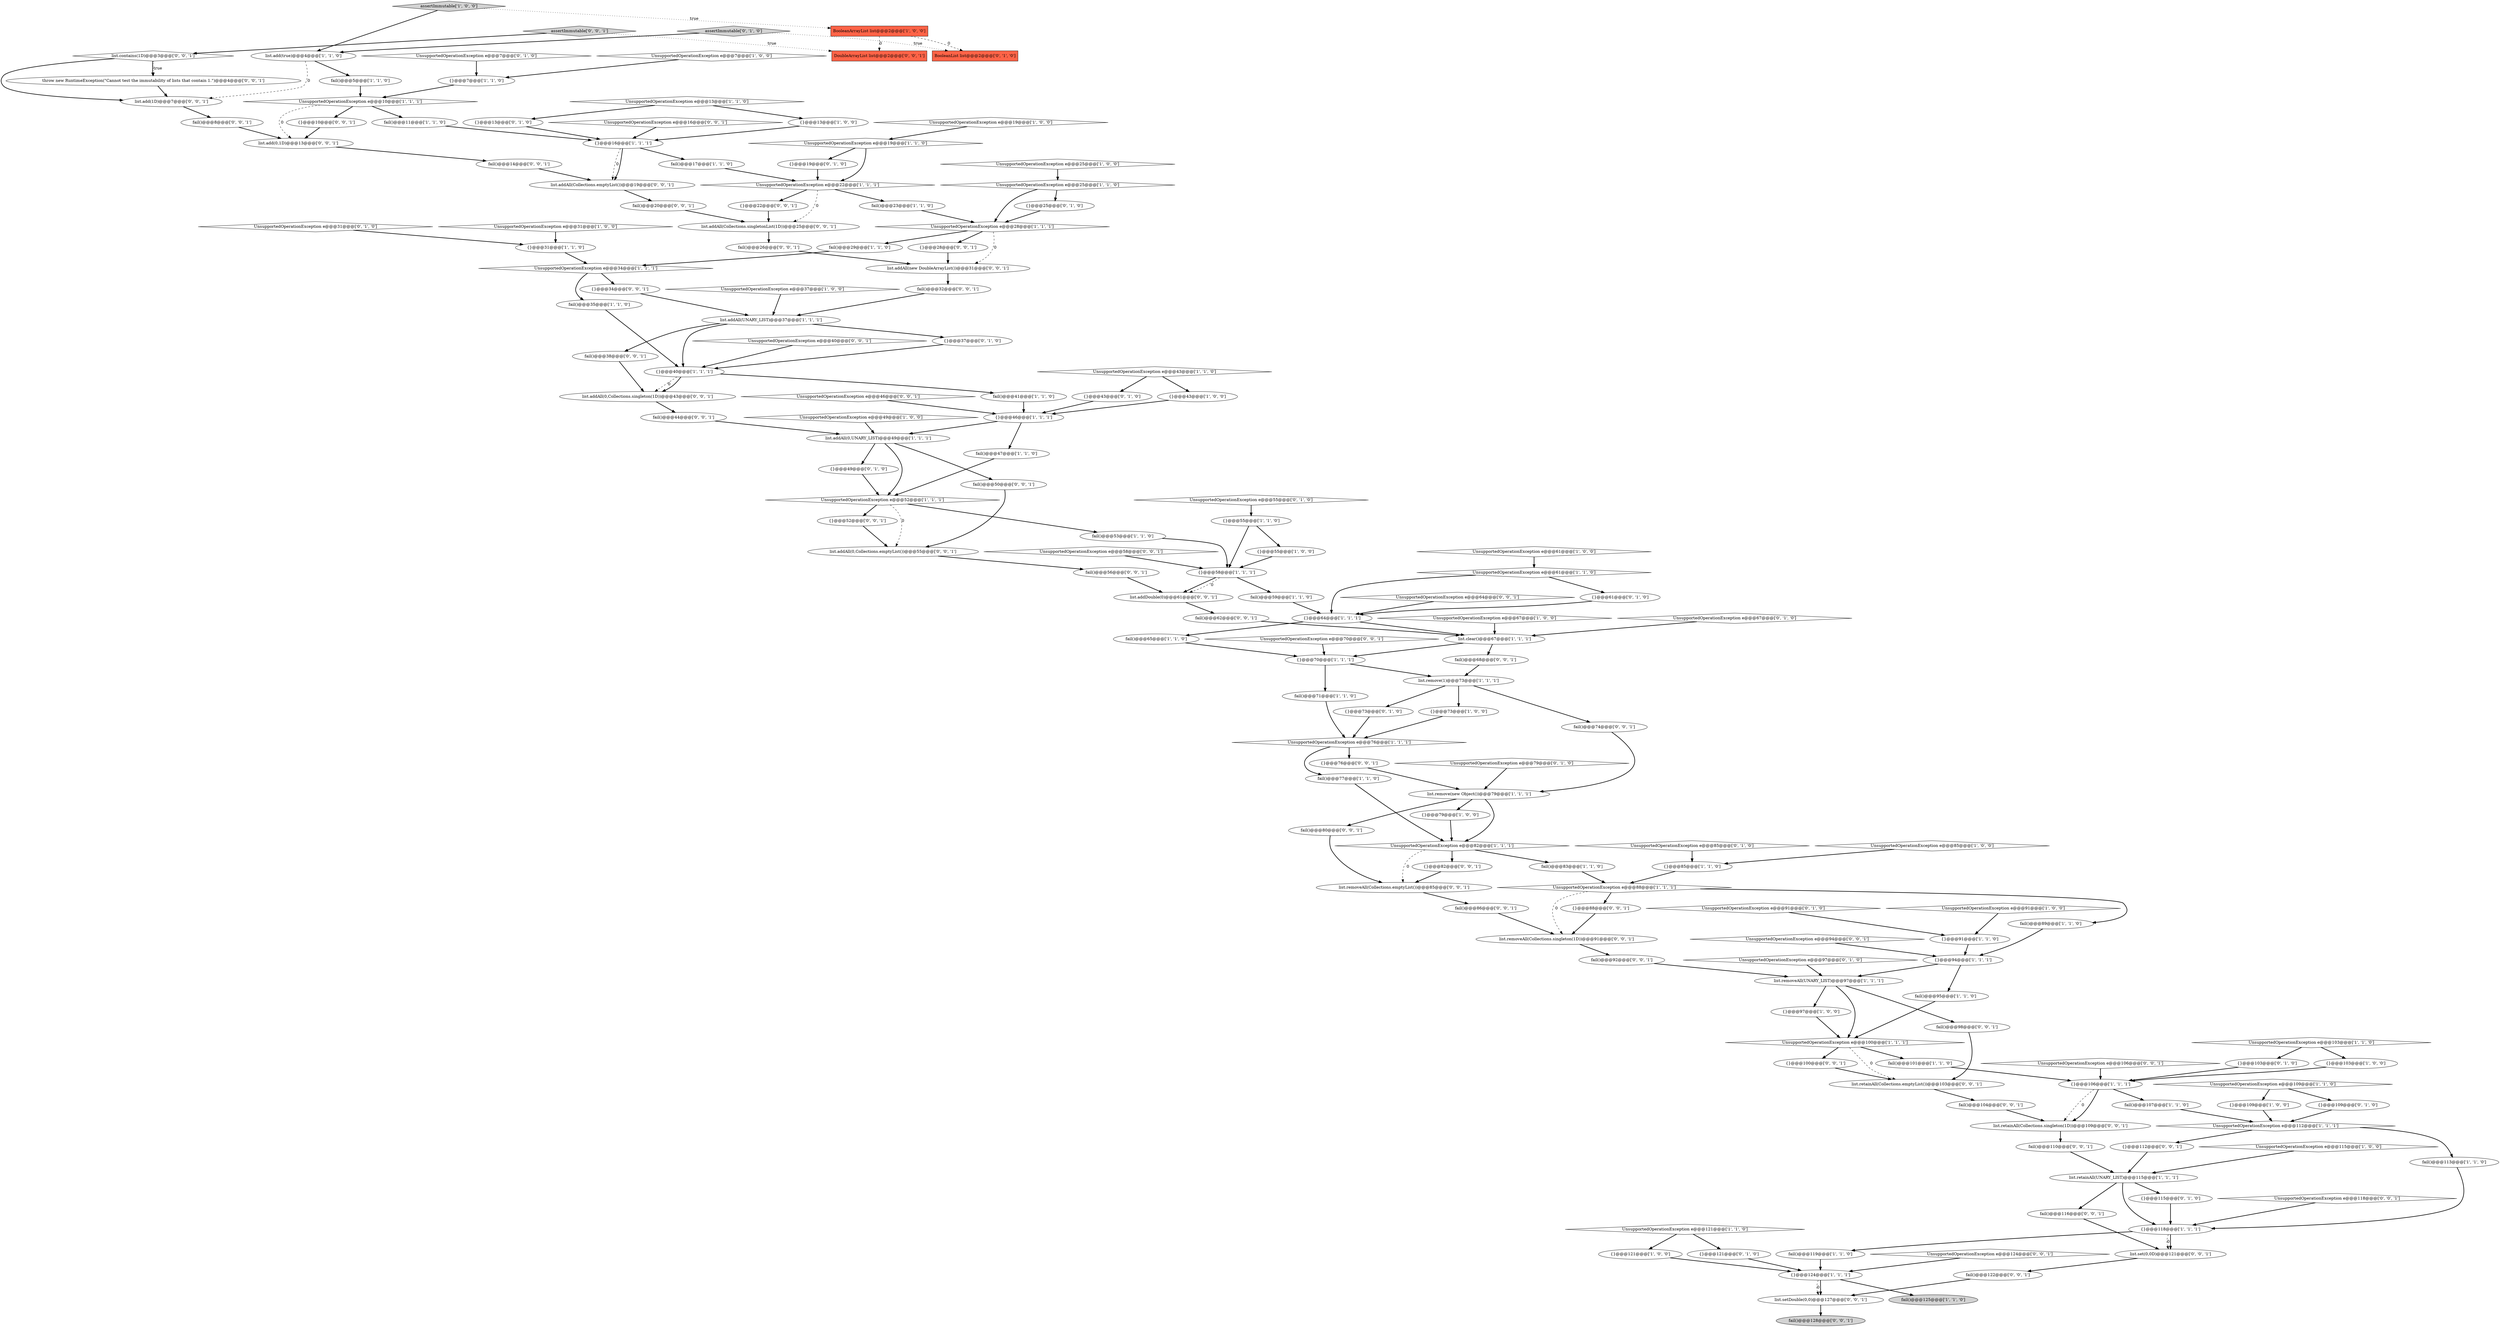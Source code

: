 digraph {
16 [style = filled, label = "UnsupportedOperationException e@@@31@@@['1', '0', '0']", fillcolor = white, shape = diamond image = "AAA0AAABBB1BBB"];
47 [style = filled, label = "UnsupportedOperationException e@@@103@@@['1', '1', '0']", fillcolor = white, shape = diamond image = "AAA0AAABBB1BBB"];
37 [style = filled, label = "UnsupportedOperationException e@@@28@@@['1', '1', '1']", fillcolor = white, shape = diamond image = "AAA0AAABBB1BBB"];
127 [style = filled, label = "fail()@@@14@@@['0', '0', '1']", fillcolor = white, shape = ellipse image = "AAA0AAABBB3BBB"];
82 [style = filled, label = "fail()@@@107@@@['1', '1', '0']", fillcolor = white, shape = ellipse image = "AAA0AAABBB1BBB"];
133 [style = filled, label = "UnsupportedOperationException e@@@58@@@['0', '0', '1']", fillcolor = white, shape = diamond image = "AAA0AAABBB3BBB"];
39 [style = filled, label = "fail()@@@59@@@['1', '1', '0']", fillcolor = white, shape = ellipse image = "AAA0AAABBB1BBB"];
102 [style = filled, label = "{}@@@25@@@['0', '1', '0']", fillcolor = white, shape = ellipse image = "AAA0AAABBB2BBB"];
73 [style = filled, label = "{}@@@121@@@['1', '0', '0']", fillcolor = white, shape = ellipse image = "AAA0AAABBB1BBB"];
84 [style = filled, label = "{}@@@13@@@['0', '1', '0']", fillcolor = white, shape = ellipse image = "AAA0AAABBB2BBB"];
83 [style = filled, label = "{}@@@64@@@['1', '1', '1']", fillcolor = white, shape = ellipse image = "AAA0AAABBB1BBB"];
55 [style = filled, label = "{}@@@7@@@['1', '1', '0']", fillcolor = white, shape = ellipse image = "AAA0AAABBB1BBB"];
17 [style = filled, label = "UnsupportedOperationException e@@@19@@@['1', '0', '0']", fillcolor = white, shape = diamond image = "AAA0AAABBB1BBB"];
29 [style = filled, label = "UnsupportedOperationException e@@@91@@@['1', '0', '0']", fillcolor = white, shape = diamond image = "AAA0AAABBB1BBB"];
123 [style = filled, label = "list.retainAll(Collections.singleton(1D))@@@109@@@['0', '0', '1']", fillcolor = white, shape = ellipse image = "AAA0AAABBB3BBB"];
103 [style = filled, label = "BooleanList list@@@2@@@['0', '1', '0']", fillcolor = tomato, shape = box image = "AAA1AAABBB2BBB"];
113 [style = filled, label = "{}@@@34@@@['0', '0', '1']", fillcolor = white, shape = ellipse image = "AAA0AAABBB3BBB"];
160 [style = filled, label = "{}@@@22@@@['0', '0', '1']", fillcolor = white, shape = ellipse image = "AAA0AAABBB3BBB"];
49 [style = filled, label = "{}@@@16@@@['1', '1', '1']", fillcolor = white, shape = ellipse image = "AAA0AAABBB1BBB"];
44 [style = filled, label = "UnsupportedOperationException e@@@61@@@['1', '0', '0']", fillcolor = white, shape = diamond image = "AAA0AAABBB1BBB"];
124 [style = filled, label = "list.set(0,0D)@@@121@@@['0', '0', '1']", fillcolor = white, shape = ellipse image = "AAA0AAABBB3BBB"];
126 [style = filled, label = "fail()@@@44@@@['0', '0', '1']", fillcolor = white, shape = ellipse image = "AAA0AAABBB3BBB"];
79 [style = filled, label = "list.removeAll(UNARY_LIST)@@@97@@@['1', '1', '1']", fillcolor = white, shape = ellipse image = "AAA0AAABBB1BBB"];
81 [style = filled, label = "UnsupportedOperationException e@@@61@@@['1', '1', '0']", fillcolor = white, shape = diamond image = "AAA0AAABBB1BBB"];
153 [style = filled, label = "fail()@@@110@@@['0', '0', '1']", fillcolor = white, shape = ellipse image = "AAA0AAABBB3BBB"];
142 [style = filled, label = "fail()@@@98@@@['0', '0', '1']", fillcolor = white, shape = ellipse image = "AAA0AAABBB3BBB"];
41 [style = filled, label = "{}@@@118@@@['1', '1', '1']", fillcolor = white, shape = ellipse image = "AAA0AAABBB1BBB"];
107 [style = filled, label = "{}@@@100@@@['0', '0', '1']", fillcolor = white, shape = ellipse image = "AAA0AAABBB3BBB"];
138 [style = filled, label = "{}@@@28@@@['0', '0', '1']", fillcolor = white, shape = ellipse image = "AAA0AAABBB3BBB"];
149 [style = filled, label = "DoubleArrayList list@@@2@@@['0', '0', '1']", fillcolor = tomato, shape = box image = "AAA0AAABBB3BBB"];
161 [style = filled, label = "fail()@@@32@@@['0', '0', '1']", fillcolor = white, shape = ellipse image = "AAA0AAABBB3BBB"];
46 [style = filled, label = "{}@@@70@@@['1', '1', '1']", fillcolor = white, shape = ellipse image = "AAA0AAABBB1BBB"];
21 [style = filled, label = "fail()@@@53@@@['1', '1', '0']", fillcolor = white, shape = ellipse image = "AAA0AAABBB1BBB"];
23 [style = filled, label = "{}@@@73@@@['1', '0', '0']", fillcolor = white, shape = ellipse image = "AAA0AAABBB1BBB"];
159 [style = filled, label = "list.add(1D)@@@7@@@['0', '0', '1']", fillcolor = white, shape = ellipse image = "AAA0AAABBB3BBB"];
18 [style = filled, label = "UnsupportedOperationException e@@@25@@@['1', '0', '0']", fillcolor = white, shape = diamond image = "AAA0AAABBB1BBB"];
75 [style = filled, label = "UnsupportedOperationException e@@@121@@@['1', '1', '0']", fillcolor = white, shape = diamond image = "AAA0AAABBB1BBB"];
42 [style = filled, label = "list.remove(new Object())@@@79@@@['1', '1', '1']", fillcolor = white, shape = ellipse image = "AAA0AAABBB1BBB"];
116 [style = filled, label = "{}@@@76@@@['0', '0', '1']", fillcolor = white, shape = ellipse image = "AAA0AAABBB3BBB"];
105 [style = filled, label = "UnsupportedOperationException e@@@79@@@['0', '1', '0']", fillcolor = white, shape = diamond image = "AAA0AAABBB2BBB"];
59 [style = filled, label = "UnsupportedOperationException e@@@37@@@['1', '0', '0']", fillcolor = white, shape = diamond image = "AAA0AAABBB1BBB"];
87 [style = filled, label = "UnsupportedOperationException e@@@91@@@['0', '1', '0']", fillcolor = white, shape = diamond image = "AAA0AAABBB2BBB"];
1 [style = filled, label = "fail()@@@113@@@['1', '1', '0']", fillcolor = white, shape = ellipse image = "AAA0AAABBB1BBB"];
5 [style = filled, label = "fail()@@@29@@@['1', '1', '0']", fillcolor = white, shape = ellipse image = "AAA0AAABBB1BBB"];
128 [style = filled, label = "UnsupportedOperationException e@@@94@@@['0', '0', '1']", fillcolor = white, shape = diamond image = "AAA0AAABBB3BBB"];
14 [style = filled, label = "{}@@@109@@@['1', '0', '0']", fillcolor = white, shape = ellipse image = "AAA0AAABBB1BBB"];
114 [style = filled, label = "UnsupportedOperationException e@@@46@@@['0', '0', '1']", fillcolor = white, shape = diamond image = "AAA0AAABBB3BBB"];
146 [style = filled, label = "fail()@@@68@@@['0', '0', '1']", fillcolor = white, shape = ellipse image = "AAA0AAABBB3BBB"];
158 [style = filled, label = "list.addDouble(0)@@@61@@@['0', '0', '1']", fillcolor = white, shape = ellipse image = "AAA0AAABBB3BBB"];
70 [style = filled, label = "fail()@@@11@@@['1', '1', '0']", fillcolor = white, shape = ellipse image = "AAA0AAABBB1BBB"];
129 [style = filled, label = "list.addAll(new DoubleArrayList())@@@31@@@['0', '0', '1']", fillcolor = white, shape = ellipse image = "AAA0AAABBB3BBB"];
85 [style = filled, label = "{}@@@43@@@['0', '1', '0']", fillcolor = white, shape = ellipse image = "AAA0AAABBB2BBB"];
77 [style = filled, label = "UnsupportedOperationException e@@@25@@@['1', '1', '0']", fillcolor = white, shape = diamond image = "AAA0AAABBB1BBB"];
148 [style = filled, label = "fail()@@@122@@@['0', '0', '1']", fillcolor = white, shape = ellipse image = "AAA0AAABBB3BBB"];
130 [style = filled, label = "fail()@@@92@@@['0', '0', '1']", fillcolor = white, shape = ellipse image = "AAA0AAABBB3BBB"];
56 [style = filled, label = "fail()@@@17@@@['1', '1', '0']", fillcolor = white, shape = ellipse image = "AAA0AAABBB1BBB"];
100 [style = filled, label = "{}@@@73@@@['0', '1', '0']", fillcolor = white, shape = ellipse image = "AAA0AAABBB2BBB"];
19 [style = filled, label = "UnsupportedOperationException e@@@34@@@['1', '1', '1']", fillcolor = white, shape = diamond image = "AAA0AAABBB1BBB"];
48 [style = filled, label = "UnsupportedOperationException e@@@115@@@['1', '0', '0']", fillcolor = white, shape = diamond image = "AAA0AAABBB1BBB"];
91 [style = filled, label = "{}@@@115@@@['0', '1', '0']", fillcolor = white, shape = ellipse image = "AAA0AAABBB2BBB"];
136 [style = filled, label = "list.addAll(0,Collections.singleton(1D))@@@43@@@['0', '0', '1']", fillcolor = white, shape = ellipse image = "AAA0AAABBB3BBB"];
125 [style = filled, label = "UnsupportedOperationException e@@@40@@@['0', '0', '1']", fillcolor = white, shape = diamond image = "AAA0AAABBB3BBB"];
144 [style = filled, label = "throw new RuntimeException(\"Cannot test the immutability of lists that contain 1.\")@@@4@@@['0', '0', '1']", fillcolor = white, shape = ellipse image = "AAA0AAABBB3BBB"];
40 [style = filled, label = "UnsupportedOperationException e@@@43@@@['1', '1', '0']", fillcolor = white, shape = diamond image = "AAA0AAABBB1BBB"];
131 [style = filled, label = "UnsupportedOperationException e@@@16@@@['0', '0', '1']", fillcolor = white, shape = diamond image = "AAA0AAABBB3BBB"];
152 [style = filled, label = "fail()@@@62@@@['0', '0', '1']", fillcolor = white, shape = ellipse image = "AAA0AAABBB3BBB"];
122 [style = filled, label = "UnsupportedOperationException e@@@64@@@['0', '0', '1']", fillcolor = white, shape = diamond image = "AAA0AAABBB3BBB"];
11 [style = filled, label = "fail()@@@41@@@['1', '1', '0']", fillcolor = white, shape = ellipse image = "AAA0AAABBB1BBB"];
117 [style = filled, label = "UnsupportedOperationException e@@@124@@@['0', '0', '1']", fillcolor = white, shape = diamond image = "AAA0AAABBB3BBB"];
162 [style = filled, label = "assertImmutable['0', '0', '1']", fillcolor = lightgray, shape = diamond image = "AAA0AAABBB3BBB"];
51 [style = filled, label = "{}@@@85@@@['1', '1', '0']", fillcolor = white, shape = ellipse image = "AAA0AAABBB1BBB"];
164 [style = filled, label = "fail()@@@104@@@['0', '0', '1']", fillcolor = white, shape = ellipse image = "AAA0AAABBB3BBB"];
121 [style = filled, label = "UnsupportedOperationException e@@@70@@@['0', '0', '1']", fillcolor = white, shape = diamond image = "AAA0AAABBB3BBB"];
78 [style = filled, label = "fail()@@@47@@@['1', '1', '0']", fillcolor = white, shape = ellipse image = "AAA0AAABBB1BBB"];
99 [style = filled, label = "UnsupportedOperationException e@@@55@@@['0', '1', '0']", fillcolor = white, shape = diamond image = "AAA0AAABBB2BBB"];
86 [style = filled, label = "{}@@@109@@@['0', '1', '0']", fillcolor = white, shape = ellipse image = "AAA0AAABBB2BBB"];
38 [style = filled, label = "fail()@@@5@@@['1', '1', '0']", fillcolor = white, shape = ellipse image = "AAA0AAABBB1BBB"];
92 [style = filled, label = "{}@@@61@@@['0', '1', '0']", fillcolor = white, shape = ellipse image = "AAA0AAABBB2BBB"];
10 [style = filled, label = "{}@@@13@@@['1', '0', '0']", fillcolor = white, shape = ellipse image = "AAA0AAABBB1BBB"];
31 [style = filled, label = "UnsupportedOperationException e@@@52@@@['1', '1', '1']", fillcolor = white, shape = diamond image = "AAA0AAABBB1BBB"];
61 [style = filled, label = "fail()@@@77@@@['1', '1', '0']", fillcolor = white, shape = ellipse image = "AAA0AAABBB1BBB"];
63 [style = filled, label = "{}@@@55@@@['1', '1', '0']", fillcolor = white, shape = ellipse image = "AAA0AAABBB1BBB"];
69 [style = filled, label = "{}@@@46@@@['1', '1', '1']", fillcolor = white, shape = ellipse image = "AAA0AAABBB1BBB"];
52 [style = filled, label = "fail()@@@89@@@['1', '1', '0']", fillcolor = white, shape = ellipse image = "AAA0AAABBB1BBB"];
60 [style = filled, label = "{}@@@58@@@['1', '1', '1']", fillcolor = white, shape = ellipse image = "AAA0AAABBB1BBB"];
88 [style = filled, label = "{}@@@49@@@['0', '1', '0']", fillcolor = white, shape = ellipse image = "AAA0AAABBB2BBB"];
7 [style = filled, label = "fail()@@@101@@@['1', '1', '0']", fillcolor = white, shape = ellipse image = "AAA0AAABBB1BBB"];
143 [style = filled, label = "list.contains(1D)@@@3@@@['0', '0', '1']", fillcolor = white, shape = diamond image = "AAA0AAABBB3BBB"];
93 [style = filled, label = "{}@@@103@@@['0', '1', '0']", fillcolor = white, shape = ellipse image = "AAA0AAABBB2BBB"];
6 [style = filled, label = "UnsupportedOperationException e@@@67@@@['1', '0', '0']", fillcolor = white, shape = diamond image = "AAA0AAABBB1BBB"];
97 [style = filled, label = "{}@@@19@@@['0', '1', '0']", fillcolor = white, shape = ellipse image = "AAA0AAABBB2BBB"];
95 [style = filled, label = "{}@@@37@@@['0', '1', '0']", fillcolor = white, shape = ellipse image = "AAA0AAABBB2BBB"];
150 [style = filled, label = "fail()@@@80@@@['0', '0', '1']", fillcolor = white, shape = ellipse image = "AAA0AAABBB3BBB"];
45 [style = filled, label = "fail()@@@125@@@['1', '1', '0']", fillcolor = lightgray, shape = ellipse image = "AAA0AAABBB1BBB"];
154 [style = filled, label = "list.addAll(Collections.emptyList())@@@19@@@['0', '0', '1']", fillcolor = white, shape = ellipse image = "AAA0AAABBB3BBB"];
120 [style = filled, label = "fail()@@@20@@@['0', '0', '1']", fillcolor = white, shape = ellipse image = "AAA0AAABBB3BBB"];
157 [style = filled, label = "fail()@@@86@@@['0', '0', '1']", fillcolor = white, shape = ellipse image = "AAA0AAABBB3BBB"];
135 [style = filled, label = "{}@@@10@@@['0', '0', '1']", fillcolor = white, shape = ellipse image = "AAA0AAABBB3BBB"];
111 [style = filled, label = "{}@@@82@@@['0', '0', '1']", fillcolor = white, shape = ellipse image = "AAA0AAABBB3BBB"];
119 [style = filled, label = "UnsupportedOperationException e@@@106@@@['0', '0', '1']", fillcolor = white, shape = diamond image = "AAA0AAABBB3BBB"];
57 [style = filled, label = "UnsupportedOperationException e@@@100@@@['1', '1', '1']", fillcolor = white, shape = diamond image = "AAA0AAABBB1BBB"];
43 [style = filled, label = "fail()@@@83@@@['1', '1', '0']", fillcolor = white, shape = ellipse image = "AAA0AAABBB1BBB"];
76 [style = filled, label = "list.addAll(UNARY_LIST)@@@37@@@['1', '1', '1']", fillcolor = white, shape = ellipse image = "AAA0AAABBB1BBB"];
0 [style = filled, label = "UnsupportedOperationException e@@@49@@@['1', '0', '0']", fillcolor = white, shape = diamond image = "AAA0AAABBB1BBB"];
3 [style = filled, label = "UnsupportedOperationException e@@@88@@@['1', '1', '1']", fillcolor = white, shape = diamond image = "AAA0AAABBB1BBB"];
26 [style = filled, label = "UnsupportedOperationException e@@@10@@@['1', '1', '1']", fillcolor = white, shape = diamond image = "AAA0AAABBB1BBB"];
4 [style = filled, label = "list.add(true)@@@4@@@['1', '1', '0']", fillcolor = white, shape = ellipse image = "AAA0AAABBB1BBB"];
58 [style = filled, label = "{}@@@40@@@['1', '1', '1']", fillcolor = white, shape = ellipse image = "AAA0AAABBB1BBB"];
109 [style = filled, label = "fail()@@@26@@@['0', '0', '1']", fillcolor = white, shape = ellipse image = "AAA0AAABBB3BBB"];
8 [style = filled, label = "UnsupportedOperationException e@@@7@@@['1', '0', '0']", fillcolor = white, shape = diamond image = "AAA0AAABBB1BBB"];
145 [style = filled, label = "list.add(0,1D)@@@13@@@['0', '0', '1']", fillcolor = white, shape = ellipse image = "AAA0AAABBB3BBB"];
22 [style = filled, label = "{}@@@79@@@['1', '0', '0']", fillcolor = white, shape = ellipse image = "AAA0AAABBB1BBB"];
147 [style = filled, label = "fail()@@@38@@@['0', '0', '1']", fillcolor = white, shape = ellipse image = "AAA0AAABBB3BBB"];
155 [style = filled, label = "UnsupportedOperationException e@@@118@@@['0', '0', '1']", fillcolor = white, shape = diamond image = "AAA0AAABBB3BBB"];
132 [style = filled, label = "{}@@@52@@@['0', '0', '1']", fillcolor = white, shape = ellipse image = "AAA0AAABBB3BBB"];
32 [style = filled, label = "fail()@@@23@@@['1', '1', '0']", fillcolor = white, shape = ellipse image = "AAA0AAABBB1BBB"];
96 [style = filled, label = "UnsupportedOperationException e@@@97@@@['0', '1', '0']", fillcolor = white, shape = diamond image = "AAA0AAABBB2BBB"];
98 [style = filled, label = "UnsupportedOperationException e@@@7@@@['0', '1', '0']", fillcolor = white, shape = diamond image = "AAA0AAABBB2BBB"];
106 [style = filled, label = "list.retainAll(Collections.emptyList())@@@103@@@['0', '0', '1']", fillcolor = white, shape = ellipse image = "AAA0AAABBB3BBB"];
34 [style = filled, label = "UnsupportedOperationException e@@@76@@@['1', '1', '1']", fillcolor = white, shape = diamond image = "AAA0AAABBB1BBB"];
72 [style = filled, label = "fail()@@@71@@@['1', '1', '0']", fillcolor = white, shape = ellipse image = "AAA0AAABBB1BBB"];
156 [style = filled, label = "fail()@@@128@@@['0', '0', '1']", fillcolor = lightgray, shape = ellipse image = "AAA0AAABBB3BBB"];
64 [style = filled, label = "UnsupportedOperationException e@@@112@@@['1', '1', '1']", fillcolor = white, shape = diamond image = "AAA0AAABBB1BBB"];
53 [style = filled, label = "assertImmutable['1', '0', '0']", fillcolor = lightgray, shape = diamond image = "AAA0AAABBB1BBB"];
108 [style = filled, label = "list.setDouble(0,0)@@@127@@@['0', '0', '1']", fillcolor = white, shape = ellipse image = "AAA0AAABBB3BBB"];
50 [style = filled, label = "{}@@@106@@@['1', '1', '1']", fillcolor = white, shape = ellipse image = "AAA0AAABBB1BBB"];
9 [style = filled, label = "fail()@@@65@@@['1', '1', '0']", fillcolor = white, shape = ellipse image = "AAA0AAABBB1BBB"];
25 [style = filled, label = "UnsupportedOperationException e@@@85@@@['1', '0', '0']", fillcolor = white, shape = diamond image = "AAA0AAABBB1BBB"];
110 [style = filled, label = "list.addAll(0,Collections.emptyList())@@@55@@@['0', '0', '1']", fillcolor = white, shape = ellipse image = "AAA0AAABBB3BBB"];
62 [style = filled, label = "{}@@@124@@@['1', '1', '1']", fillcolor = white, shape = ellipse image = "AAA0AAABBB1BBB"];
71 [style = filled, label = "list.retainAll(UNARY_LIST)@@@115@@@['1', '1', '1']", fillcolor = white, shape = ellipse image = "AAA0AAABBB1BBB"];
24 [style = filled, label = "fail()@@@119@@@['1', '1', '0']", fillcolor = white, shape = ellipse image = "AAA0AAABBB1BBB"];
137 [style = filled, label = "list.removeAll(Collections.singleton(1D))@@@91@@@['0', '0', '1']", fillcolor = white, shape = ellipse image = "AAA0AAABBB3BBB"];
74 [style = filled, label = "UnsupportedOperationException e@@@82@@@['1', '1', '1']", fillcolor = white, shape = diamond image = "AAA0AAABBB1BBB"];
68 [style = filled, label = "UnsupportedOperationException e@@@22@@@['1', '1', '1']", fillcolor = white, shape = diamond image = "AAA0AAABBB1BBB"];
134 [style = filled, label = "list.addAll(Collections.singletonList(1D))@@@25@@@['0', '0', '1']", fillcolor = white, shape = ellipse image = "AAA0AAABBB3BBB"];
80 [style = filled, label = "fail()@@@35@@@['1', '1', '0']", fillcolor = white, shape = ellipse image = "AAA0AAABBB1BBB"];
104 [style = filled, label = "assertImmutable['0', '1', '0']", fillcolor = lightgray, shape = diamond image = "AAA0AAABBB2BBB"];
35 [style = filled, label = "UnsupportedOperationException e@@@109@@@['1', '1', '0']", fillcolor = white, shape = diamond image = "AAA0AAABBB1BBB"];
89 [style = filled, label = "{}@@@121@@@['0', '1', '0']", fillcolor = white, shape = ellipse image = "AAA0AAABBB2BBB"];
94 [style = filled, label = "UnsupportedOperationException e@@@67@@@['0', '1', '0']", fillcolor = white, shape = diamond image = "AAA0AAABBB2BBB"];
101 [style = filled, label = "UnsupportedOperationException e@@@85@@@['0', '1', '0']", fillcolor = white, shape = diamond image = "AAA0AAABBB2BBB"];
33 [style = filled, label = "BooleanArrayList list@@@2@@@['1', '0', '0']", fillcolor = tomato, shape = box image = "AAA1AAABBB1BBB"];
12 [style = filled, label = "{}@@@94@@@['1', '1', '1']", fillcolor = white, shape = ellipse image = "AAA0AAABBB1BBB"];
66 [style = filled, label = "list.remove(1)@@@73@@@['1', '1', '1']", fillcolor = white, shape = ellipse image = "AAA0AAABBB1BBB"];
36 [style = filled, label = "UnsupportedOperationException e@@@19@@@['1', '1', '0']", fillcolor = white, shape = diamond image = "AAA0AAABBB1BBB"];
13 [style = filled, label = "{}@@@55@@@['1', '0', '0']", fillcolor = white, shape = ellipse image = "AAA0AAABBB1BBB"];
2 [style = filled, label = "{}@@@103@@@['1', '0', '0']", fillcolor = white, shape = ellipse image = "AAA0AAABBB1BBB"];
54 [style = filled, label = "{}@@@91@@@['1', '1', '0']", fillcolor = white, shape = ellipse image = "AAA0AAABBB1BBB"];
112 [style = filled, label = "{}@@@112@@@['0', '0', '1']", fillcolor = white, shape = ellipse image = "AAA0AAABBB3BBB"];
163 [style = filled, label = "fail()@@@50@@@['0', '0', '1']", fillcolor = white, shape = ellipse image = "AAA0AAABBB3BBB"];
27 [style = filled, label = "UnsupportedOperationException e@@@13@@@['1', '1', '0']", fillcolor = white, shape = diamond image = "AAA0AAABBB1BBB"];
115 [style = filled, label = "{}@@@88@@@['0', '0', '1']", fillcolor = white, shape = ellipse image = "AAA0AAABBB3BBB"];
30 [style = filled, label = "{}@@@97@@@['1', '0', '0']", fillcolor = white, shape = ellipse image = "AAA0AAABBB1BBB"];
151 [style = filled, label = "list.removeAll(Collections.emptyList())@@@85@@@['0', '0', '1']", fillcolor = white, shape = ellipse image = "AAA0AAABBB3BBB"];
28 [style = filled, label = "{}@@@31@@@['1', '1', '0']", fillcolor = white, shape = ellipse image = "AAA0AAABBB1BBB"];
118 [style = filled, label = "fail()@@@8@@@['0', '0', '1']", fillcolor = white, shape = ellipse image = "AAA0AAABBB3BBB"];
140 [style = filled, label = "fail()@@@56@@@['0', '0', '1']", fillcolor = white, shape = ellipse image = "AAA0AAABBB3BBB"];
141 [style = filled, label = "fail()@@@116@@@['0', '0', '1']", fillcolor = white, shape = ellipse image = "AAA0AAABBB3BBB"];
15 [style = filled, label = "list.clear()@@@67@@@['1', '1', '1']", fillcolor = white, shape = ellipse image = "AAA0AAABBB1BBB"];
65 [style = filled, label = "list.addAll(0,UNARY_LIST)@@@49@@@['1', '1', '1']", fillcolor = white, shape = ellipse image = "AAA0AAABBB1BBB"];
90 [style = filled, label = "UnsupportedOperationException e@@@31@@@['0', '1', '0']", fillcolor = white, shape = diamond image = "AAA0AAABBB2BBB"];
139 [style = filled, label = "fail()@@@74@@@['0', '0', '1']", fillcolor = white, shape = ellipse image = "AAA0AAABBB3BBB"];
20 [style = filled, label = "{}@@@43@@@['1', '0', '0']", fillcolor = white, shape = ellipse image = "AAA0AAABBB1BBB"];
67 [style = filled, label = "fail()@@@95@@@['1', '1', '0']", fillcolor = white, shape = ellipse image = "AAA0AAABBB1BBB"];
46->72 [style = bold, label=""];
47->93 [style = bold, label=""];
57->107 [style = bold, label=""];
85->69 [style = bold, label=""];
34->61 [style = bold, label=""];
83->9 [style = bold, label=""];
32->37 [style = bold, label=""];
76->147 [style = bold, label=""];
50->123 [style = bold, label=""];
151->157 [style = bold, label=""];
81->83 [style = bold, label=""];
95->58 [style = bold, label=""];
34->116 [style = bold, label=""];
73->62 [style = bold, label=""];
143->159 [style = bold, label=""];
66->139 [style = bold, label=""];
58->136 [style = dashed, label="0"];
98->55 [style = bold, label=""];
113->76 [style = bold, label=""];
11->69 [style = bold, label=""];
78->31 [style = bold, label=""];
97->68 [style = bold, label=""];
62->108 [style = bold, label=""];
91->41 [style = bold, label=""];
31->21 [style = bold, label=""];
40->20 [style = bold, label=""];
150->151 [style = bold, label=""];
14->64 [style = bold, label=""];
69->78 [style = bold, label=""];
121->46 [style = bold, label=""];
123->153 [style = bold, label=""];
33->103 [style = dashed, label="0"];
31->132 [style = bold, label=""];
37->5 [style = bold, label=""];
17->36 [style = bold, label=""];
81->92 [style = bold, label=""];
75->89 [style = bold, label=""];
43->3 [style = bold, label=""];
159->118 [style = bold, label=""];
53->33 [style = dotted, label="true"];
46->66 [style = bold, label=""];
112->71 [style = bold, label=""];
96->79 [style = bold, label=""];
77->37 [style = bold, label=""];
49->56 [style = bold, label=""];
63->13 [style = bold, label=""];
67->57 [style = bold, label=""];
38->26 [style = bold, label=""];
134->109 [style = bold, label=""];
148->108 [style = bold, label=""];
154->120 [style = bold, label=""];
42->150 [style = bold, label=""];
60->39 [style = bold, label=""];
64->1 [style = bold, label=""];
161->76 [style = bold, label=""];
60->158 [style = bold, label=""];
4->159 [style = dashed, label="0"];
80->58 [style = bold, label=""];
25->51 [style = bold, label=""];
58->11 [style = bold, label=""];
114->69 [style = bold, label=""];
104->103 [style = dotted, label="true"];
61->74 [style = bold, label=""];
100->34 [style = bold, label=""];
110->140 [style = bold, label=""];
4->38 [style = bold, label=""];
111->151 [style = bold, label=""];
164->123 [style = bold, label=""];
94->15 [style = bold, label=""];
1->41 [style = bold, label=""];
143->144 [style = dotted, label="true"];
49->154 [style = dashed, label="0"];
68->32 [style = bold, label=""];
71->41 [style = bold, label=""];
147->136 [style = bold, label=""];
136->126 [style = bold, label=""];
152->15 [style = bold, label=""];
54->12 [style = bold, label=""];
89->62 [style = bold, label=""];
79->57 [style = bold, label=""];
62->45 [style = bold, label=""];
58->136 [style = bold, label=""];
55->26 [style = bold, label=""];
88->31 [style = bold, label=""];
127->154 [style = bold, label=""];
79->30 [style = bold, label=""];
83->15 [style = bold, label=""];
145->127 [style = bold, label=""];
26->70 [style = bold, label=""];
74->43 [style = bold, label=""];
41->124 [style = dashed, label="0"];
13->60 [style = bold, label=""];
131->49 [style = bold, label=""];
50->82 [style = bold, label=""];
44->81 [style = bold, label=""];
52->12 [style = bold, label=""];
101->51 [style = bold, label=""];
129->161 [style = bold, label=""];
82->64 [style = bold, label=""];
135->145 [style = bold, label=""];
104->4 [style = bold, label=""];
57->7 [style = bold, label=""];
47->2 [style = bold, label=""];
74->151 [style = dashed, label="0"];
76->95 [style = bold, label=""];
28->19 [style = bold, label=""];
126->65 [style = bold, label=""];
21->60 [style = bold, label=""];
26->135 [style = bold, label=""];
143->144 [style = bold, label=""];
42->22 [style = bold, label=""];
8->55 [style = bold, label=""];
124->148 [style = bold, label=""];
10->49 [style = bold, label=""];
65->163 [style = bold, label=""];
7->50 [style = bold, label=""];
102->37 [style = bold, label=""];
56->68 [style = bold, label=""];
140->158 [style = bold, label=""];
139->42 [style = bold, label=""];
27->84 [style = bold, label=""];
12->79 [style = bold, label=""];
142->106 [style = bold, label=""];
65->31 [style = bold, label=""];
163->110 [style = bold, label=""];
35->86 [style = bold, label=""];
9->46 [style = bold, label=""];
109->129 [style = bold, label=""];
36->97 [style = bold, label=""];
64->112 [style = bold, label=""];
26->145 [style = dashed, label="0"];
162->143 [style = bold, label=""];
138->129 [style = bold, label=""];
155->41 [style = bold, label=""];
71->141 [style = bold, label=""];
37->129 [style = dashed, label="0"];
157->137 [style = bold, label=""];
50->123 [style = dashed, label="0"];
35->14 [style = bold, label=""];
29->54 [style = bold, label=""];
162->149 [style = dotted, label="true"];
6->15 [style = bold, label=""];
68->160 [style = bold, label=""];
132->110 [style = bold, label=""];
158->152 [style = bold, label=""];
39->83 [style = bold, label=""];
40->85 [style = bold, label=""];
18->77 [style = bold, label=""];
92->83 [style = bold, label=""];
160->134 [style = bold, label=""];
5->19 [style = bold, label=""];
108->156 [style = bold, label=""];
115->137 [style = bold, label=""];
63->60 [style = bold, label=""];
84->49 [style = bold, label=""];
146->66 [style = bold, label=""];
141->124 [style = bold, label=""];
27->10 [style = bold, label=""];
144->159 [style = bold, label=""];
107->106 [style = bold, label=""];
99->63 [style = bold, label=""];
75->73 [style = bold, label=""];
42->74 [style = bold, label=""];
72->34 [style = bold, label=""];
133->60 [style = bold, label=""];
59->76 [style = bold, label=""];
122->83 [style = bold, label=""];
31->110 [style = dashed, label="0"];
20->69 [style = bold, label=""];
86->64 [style = bold, label=""];
70->49 [style = bold, label=""];
37->138 [style = bold, label=""];
71->91 [style = bold, label=""];
69->65 [style = bold, label=""];
66->23 [style = bold, label=""];
19->80 [style = bold, label=""];
93->50 [style = bold, label=""];
41->124 [style = bold, label=""];
87->54 [style = bold, label=""];
153->71 [style = bold, label=""];
3->52 [style = bold, label=""];
41->24 [style = bold, label=""];
65->88 [style = bold, label=""];
3->137 [style = dashed, label="0"];
22->74 [style = bold, label=""];
79->142 [style = bold, label=""];
66->100 [style = bold, label=""];
119->50 [style = bold, label=""];
30->57 [style = bold, label=""];
125->58 [style = bold, label=""];
48->71 [style = bold, label=""];
57->106 [style = dashed, label="0"];
15->146 [style = bold, label=""];
105->42 [style = bold, label=""];
2->50 [style = bold, label=""];
106->164 [style = bold, label=""];
77->102 [style = bold, label=""];
130->79 [style = bold, label=""];
19->113 [style = bold, label=""];
62->108 [style = dashed, label="0"];
60->158 [style = dashed, label="0"];
51->3 [style = bold, label=""];
33->149 [style = dashed, label="0"];
36->68 [style = bold, label=""];
74->111 [style = bold, label=""];
3->115 [style = bold, label=""];
16->28 [style = bold, label=""];
23->34 [style = bold, label=""];
137->130 [style = bold, label=""];
15->46 [style = bold, label=""];
120->134 [style = bold, label=""];
24->62 [style = bold, label=""];
49->154 [style = bold, label=""];
128->12 [style = bold, label=""];
76->58 [style = bold, label=""];
53->4 [style = bold, label=""];
90->28 [style = bold, label=""];
118->145 [style = bold, label=""];
68->134 [style = dashed, label="0"];
0->65 [style = bold, label=""];
117->62 [style = bold, label=""];
116->42 [style = bold, label=""];
12->67 [style = bold, label=""];
}
